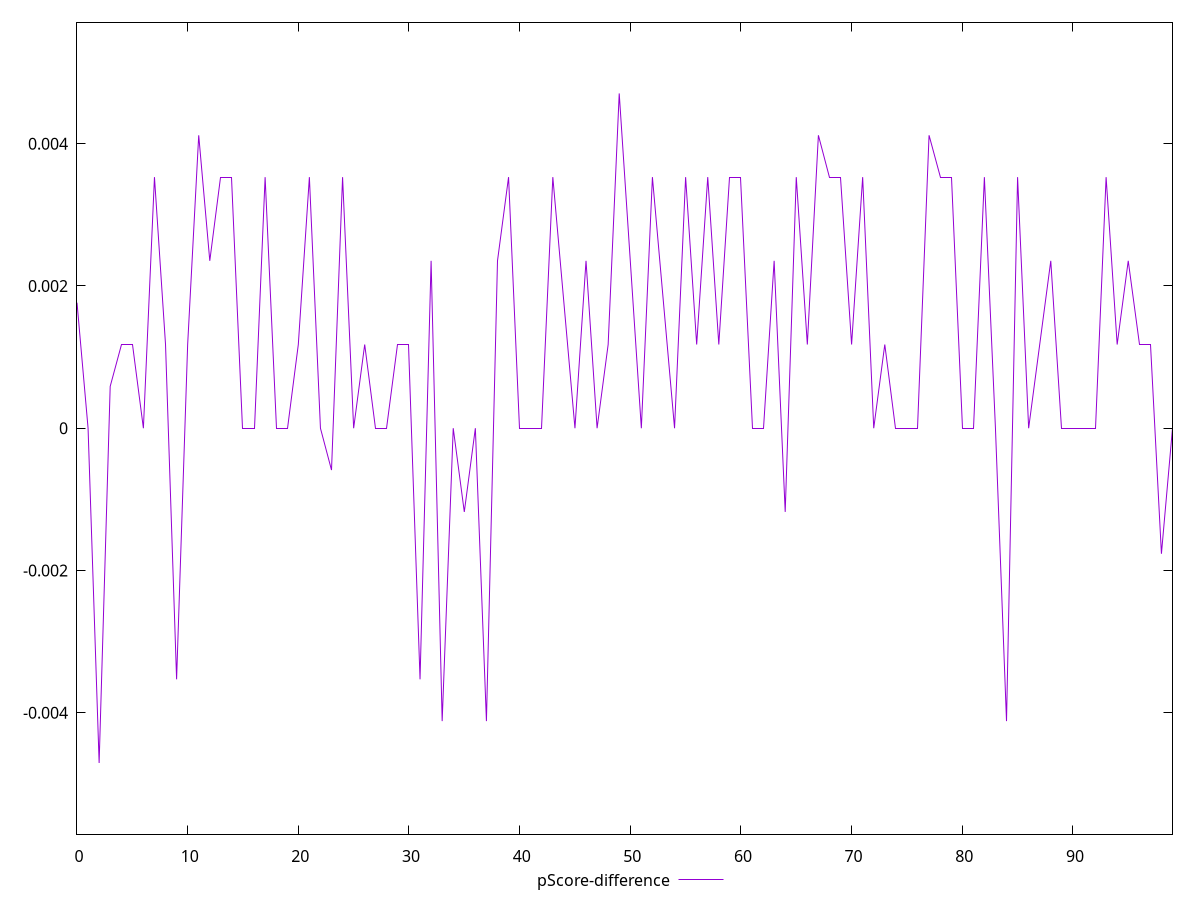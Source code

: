 reset

$pScoreDifference <<EOF
0 0.001764705882352946
1 0
2 -0.004705882352941171
3 0.0005882352941176117
4 0.0011764705882352788
5 0.0011764705882352788
6 0
7 0.0035294117647058365
8 0.0011764705882352788
9 -0.0035294117647058365
10 0.0011764705882352788
11 0.004117647058823504
12 0.002352941176470613
13 0.0035294117647058365
14 0.0035294117647058365
15 0
16 0
17 0.0035294117647058365
18 0
19 0
20 0.0011764705882352788
21 0.0035294117647058365
22 0
23 -0.0005882352941176672
24 0.0035294117647058365
25 0
26 0.0011764705882352788
27 0
28 0
29 0.0011764705882352788
30 0.0011764705882352788
31 -0.0035294117647059475
32 0.002352941176470613
33 -0.004117647058823504
34 0
35 -0.0011764705882352788
36 0
37 -0.004117647058823559
38 0.002352941176470613
39 0.0035294117647058365
40 0
41 0
42 0
43 0.0035294117647058365
44 0.001764705882352946
45 -5.551115123125783e-17
46 0.002352941176470613
47 0
48 0.0011764705882352788
49 0.004705882352941171
50 0.002352941176470613
51 0
52 0.0035294117647058365
53 0.001764705882352946
54 -5.551115123125783e-17
55 0.0035294117647058365
56 0.0011764705882352788
57 0.0035294117647058365
58 0.0011764705882352788
59 0.0035294117647058365
60 0.0035294117647058365
61 0
62 0
63 0.002352941176470613
64 -0.0011764705882353343
65 0.0035294117647058365
66 0.0011764705882352788
67 0.004117647058823559
68 0.0035294117647058365
69 0.0035294117647058365
70 0.0011764705882352788
71 0.0035294117647058365
72 0
73 0.0011764705882352788
74 0
75 0
76 0
77 0.004117647058823559
78 0.0035294117647058365
79 0.0035294117647058365
80 0
81 0
82 0.0035294117647058365
83 0
84 -0.004117647058823504
85 0.0035294117647058365
86 -5.551115123125783e-17
87 0.0011764705882352788
88 0.002352941176470613
89 0
91 0
92 0
93 0.0035294117647058365
94 0.0011764705882352788
95 0.002352941176470613
96 0.0011764705882352788
97 0.0011764705882352788
98 -0.001764705882352946
99 0
EOF

set key outside below
set xrange [0:99]
set yrange [-0.005705882352941171:0.005705882352941171]
set trange [-0.005705882352941171:0.005705882352941171]
set terminal svg size 640, 500 enhanced background rgb 'white'
set output "report/report_00029_2021-02-24T13-36-40.390Z/unused-javascript/samples/card/pScore-difference/values.svg"

plot $pScoreDifference title "pScore-difference" with line

reset
